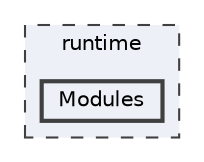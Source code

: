 digraph "runtime/Modules"
{
 // LATEX_PDF_SIZE
  bgcolor="transparent";
  edge [fontname=Helvetica,fontsize=10,labelfontname=Helvetica,labelfontsize=10];
  node [fontname=Helvetica,fontsize=10,shape=box,height=0.2,width=0.4];
  compound=true
  subgraph clusterdir_cb031e414f281a658b23dddb30bb9d2c {
    graph [ bgcolor="#edf0f7", pencolor="grey25", label="runtime", fontname=Helvetica,fontsize=10 style="filled,dashed", URL="dir_cb031e414f281a658b23dddb30bb9d2c.html",tooltip=""]
  dir_a6490c5eb70bf0668c480f445602efb6 [label="Modules", fillcolor="#edf0f7", color="grey25", style="filled,bold", URL="dir_a6490c5eb70bf0668c480f445602efb6.html",tooltip=""];
  }
}
